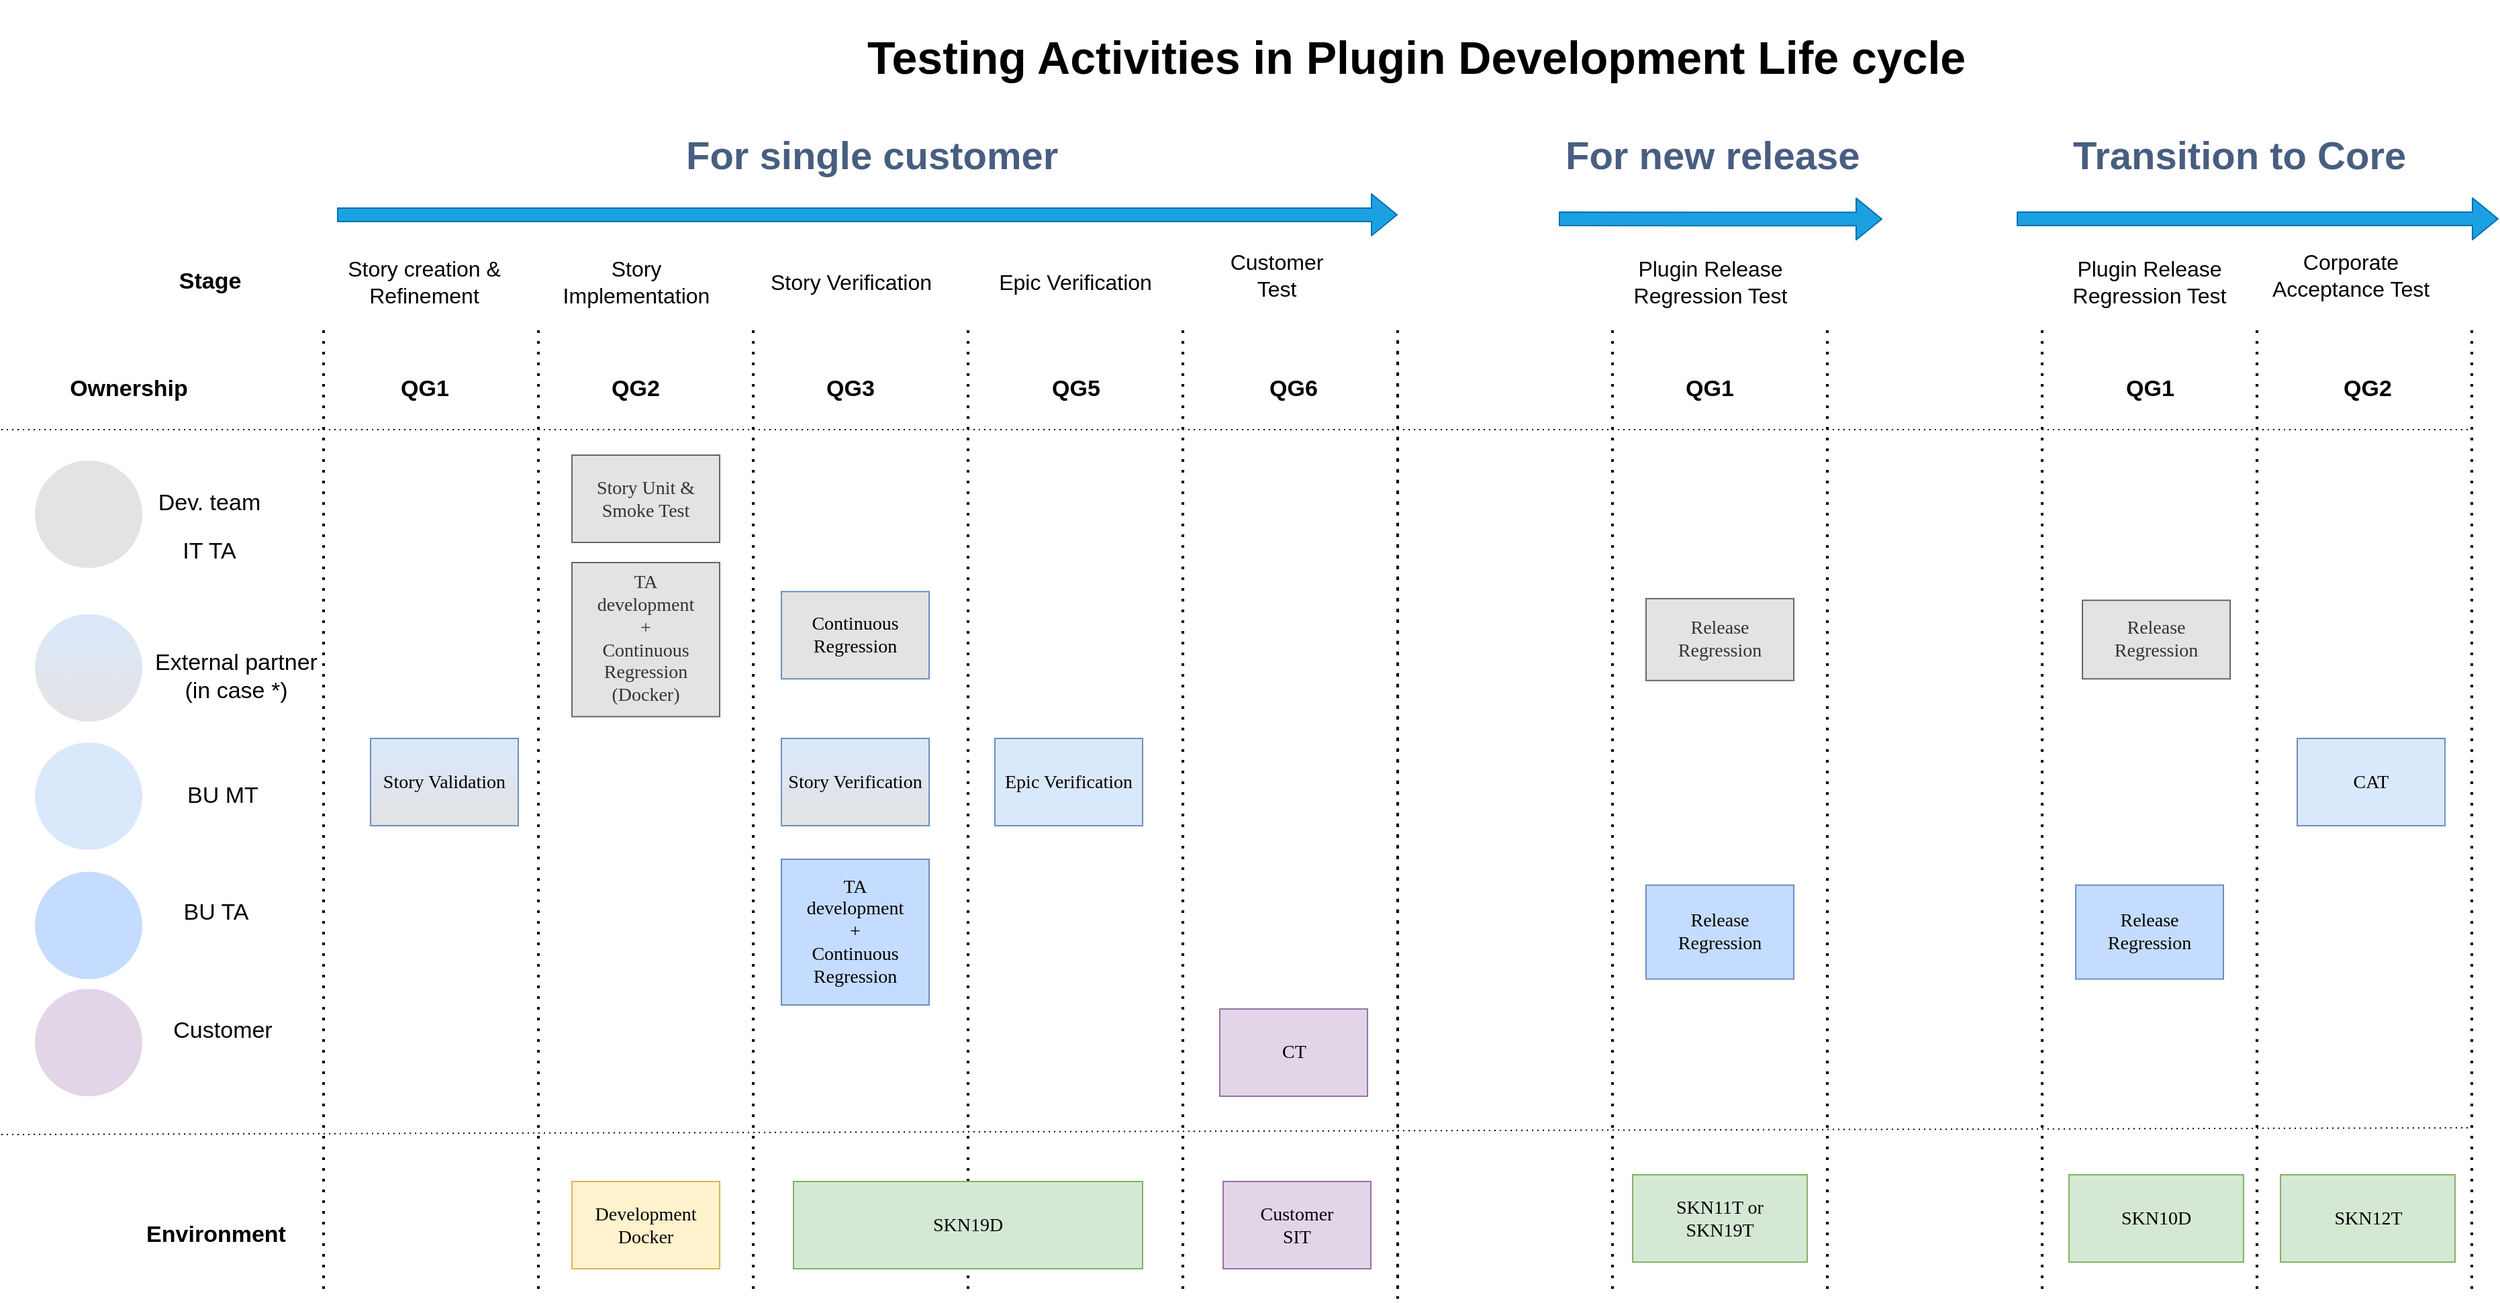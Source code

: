 <mxfile version="14.2.4" type="github">
  <diagram id="kgpKYQtTHZ0yAKxKKP6v" name="Page-1">
    <mxGraphModel dx="2031" dy="1130" grid="1" gridSize="10" guides="1" tooltips="1" connect="1" arrows="1" fold="1" page="1" pageScale="1" pageWidth="850" pageHeight="1100" math="0" shadow="0">
      <root>
        <mxCell id="0" />
        <mxCell id="1" parent="0" />
        <mxCell id="6u9HRy79YRFUqpu26OF2-1" value="" style="shape=flexArrow;endArrow=classic;html=1;fillColor=#1ba1e2;strokeColor=#006EAF;" parent="1" edge="1">
          <mxGeometry width="50" height="50" relative="1" as="geometry">
            <mxPoint x="250" y="480" as="sourcePoint" />
            <mxPoint x="1040" y="480" as="targetPoint" />
          </mxGeometry>
        </mxCell>
        <mxCell id="6u9HRy79YRFUqpu26OF2-2" value="" style="endArrow=none;dashed=1;html=1;dashPattern=1 3;strokeWidth=2;" parent="1" edge="1">
          <mxGeometry width="50" height="50" relative="1" as="geometry">
            <mxPoint x="240" y="1280" as="sourcePoint" />
            <mxPoint x="240" y="560" as="targetPoint" />
          </mxGeometry>
        </mxCell>
        <mxCell id="6u9HRy79YRFUqpu26OF2-3" value="" style="endArrow=none;dashed=1;html=1;dashPattern=1 3;strokeWidth=2;" parent="1" edge="1">
          <mxGeometry width="50" height="50" relative="1" as="geometry">
            <mxPoint x="400" y="1280" as="sourcePoint" />
            <mxPoint x="400" y="560" as="targetPoint" />
          </mxGeometry>
        </mxCell>
        <mxCell id="6u9HRy79YRFUqpu26OF2-4" value="" style="endArrow=none;dashed=1;html=1;dashPattern=1 3;strokeWidth=2;" parent="1" edge="1">
          <mxGeometry width="50" height="50" relative="1" as="geometry">
            <mxPoint x="560" y="1280" as="sourcePoint" />
            <mxPoint x="560" y="560" as="targetPoint" />
          </mxGeometry>
        </mxCell>
        <mxCell id="6u9HRy79YRFUqpu26OF2-5" value="" style="endArrow=none;dashed=1;html=1;dashPattern=1 3;strokeWidth=2;" parent="1" edge="1">
          <mxGeometry width="50" height="50" relative="1" as="geometry">
            <mxPoint x="720" y="1280" as="sourcePoint" />
            <mxPoint x="720" y="560" as="targetPoint" />
          </mxGeometry>
        </mxCell>
        <mxCell id="6u9HRy79YRFUqpu26OF2-6" value="" style="endArrow=none;dashed=1;html=1;dashPattern=1 3;strokeWidth=2;" parent="1" edge="1">
          <mxGeometry width="50" height="50" relative="1" as="geometry">
            <mxPoint x="880" y="1280" as="sourcePoint" />
            <mxPoint x="880" y="560" as="targetPoint" />
          </mxGeometry>
        </mxCell>
        <mxCell id="6u9HRy79YRFUqpu26OF2-7" value="" style="endArrow=none;dashed=1;html=1;dashPattern=1 3;strokeWidth=2;" parent="1" edge="1">
          <mxGeometry width="50" height="50" relative="1" as="geometry">
            <mxPoint x="1040" y="1280" as="sourcePoint" />
            <mxPoint x="1040" y="560" as="targetPoint" />
          </mxGeometry>
        </mxCell>
        <mxCell id="3nuBFxr9cyL0pnOWT2aG-7" value="Story Validation" style="rounded=0;whiteSpace=wrap;html=1;fontSize=14;fontFamily=Verdana;fillColor=#dae8fc;strokeColor=#6c8ebf;gradientColor=#E3E3E3;" parent="1" vertex="1">
          <mxGeometry x="275" y="870" width="110" height="65" as="geometry" />
        </mxCell>
        <mxCell id="6u9HRy79YRFUqpu26OF2-8" value="Ownership" style="text;html=1;strokeColor=none;fillColor=none;align=center;verticalAlign=middle;whiteSpace=wrap;rounded=0;fontStyle=1;fontSize=17;" parent="1" vertex="1">
          <mxGeometry x="10" y="590" width="170" height="40" as="geometry" />
        </mxCell>
        <mxCell id="6u9HRy79YRFUqpu26OF2-16" value="IT TA" style="text;html=1;strokeColor=none;fillColor=none;align=center;verticalAlign=middle;whiteSpace=wrap;rounded=0;fontSize=17;" parent="1" vertex="1">
          <mxGeometry x="100" y="718" width="110" height="25" as="geometry" />
        </mxCell>
        <mxCell id="6u9HRy79YRFUqpu26OF2-17" value="Dev. team" style="text;html=1;strokeColor=none;fillColor=none;align=center;verticalAlign=middle;whiteSpace=wrap;rounded=0;fontSize=17;" parent="1" vertex="1">
          <mxGeometry x="100" y="682.5" width="110" height="25" as="geometry" />
        </mxCell>
        <mxCell id="6u9HRy79YRFUqpu26OF2-18" value="BU MT" style="text;html=1;strokeColor=none;fillColor=none;align=center;verticalAlign=middle;whiteSpace=wrap;rounded=0;fontSize=17;" parent="1" vertex="1">
          <mxGeometry x="110" y="900.5" width="110" height="25" as="geometry" />
        </mxCell>
        <mxCell id="6u9HRy79YRFUqpu26OF2-19" value="Story Unit &amp;amp; Smoke Test" style="rounded=0;whiteSpace=wrap;html=1;fontFamily=Verdana;fontSize=14;strokeColor=#666666;fontColor=#333333;fillColor=#E3E3E3;" parent="1" vertex="1">
          <mxGeometry x="425" y="659" width="110" height="65" as="geometry" />
        </mxCell>
        <mxCell id="6u9HRy79YRFUqpu26OF2-22" value="Story Verification" style="rounded=0;whiteSpace=wrap;html=1;fontSize=14;fontFamily=Verdana;fillColor=#dae8fc;strokeColor=#6c8ebf;gradientDirection=south;gradientColor=#E3E3E3;" parent="1" vertex="1">
          <mxGeometry x="581" y="870" width="110" height="65" as="geometry" />
        </mxCell>
        <mxCell id="6u9HRy79YRFUqpu26OF2-23" value="TA&lt;br&gt;&lt;div&gt;development&lt;/div&gt;&lt;div&gt;+&lt;br&gt;&lt;/div&gt;&lt;div&gt;Continuous Regression (Docker)&lt;/div&gt;" style="rounded=0;whiteSpace=wrap;html=1;fontSize=14;fontFamily=Verdana;strokeColor=#666666;fontColor=#333333;fillColor=#E3E3E3;" parent="1" vertex="1">
          <mxGeometry x="425" y="739" width="110" height="114.75" as="geometry" />
        </mxCell>
        <mxCell id="6u9HRy79YRFUqpu26OF2-25" value="Continuous Regression" style="rounded=0;whiteSpace=wrap;html=1;fontSize=14;fontFamily=Verdana;strokeColor=#6c8ebf;fillColor=#E3E3E3;" parent="1" vertex="1">
          <mxGeometry x="581" y="760.625" width="110" height="65" as="geometry" />
        </mxCell>
        <mxCell id="6u9HRy79YRFUqpu26OF2-29" value="BU TA" style="text;html=1;strokeColor=none;fillColor=none;align=center;verticalAlign=middle;whiteSpace=wrap;rounded=0;fontSize=17;" parent="1" vertex="1">
          <mxGeometry x="105" y="987.5" width="110" height="25" as="geometry" />
        </mxCell>
        <mxCell id="6u9HRy79YRFUqpu26OF2-32" value="QG1" style="text;html=1;strokeColor=none;fillColor=none;align=center;verticalAlign=middle;whiteSpace=wrap;rounded=0;fontSize=17;fontStyle=1" parent="1" vertex="1">
          <mxGeometry x="282.5" y="590" width="65" height="40" as="geometry" />
        </mxCell>
        <mxCell id="6u9HRy79YRFUqpu26OF2-33" value="QG2" style="text;html=1;strokeColor=none;fillColor=none;align=center;verticalAlign=middle;whiteSpace=wrap;rounded=0;fontSize=17;fontStyle=1" parent="1" vertex="1">
          <mxGeometry x="440" y="590" width="65" height="40" as="geometry" />
        </mxCell>
        <mxCell id="6u9HRy79YRFUqpu26OF2-34" value="QG3" style="text;html=1;strokeColor=none;fillColor=none;align=center;verticalAlign=middle;whiteSpace=wrap;rounded=0;fontSize=17;fontStyle=1" parent="1" vertex="1">
          <mxGeometry x="600" y="590" width="65" height="40" as="geometry" />
        </mxCell>
        <mxCell id="6u9HRy79YRFUqpu26OF2-39" value="" style="endArrow=none;dashed=1;html=1;dashPattern=1 3;strokeWidth=1;fontSize=17;" parent="1" edge="1">
          <mxGeometry width="50" height="50" relative="1" as="geometry">
            <mxPoint y="1165" as="sourcePoint" />
            <mxPoint x="1840" y="1160" as="targetPoint" />
          </mxGeometry>
        </mxCell>
        <mxCell id="6u9HRy79YRFUqpu26OF2-45" value="&lt;h1&gt;Testing Activities in Plugin Development Life cycle&lt;/h1&gt;" style="text;html=1;strokeColor=none;fillColor=none;spacing=5;spacingTop=-20;whiteSpace=wrap;overflow=hidden;rounded=0;fontSize=17;" parent="1" vertex="1">
          <mxGeometry x="640" y="330" width="930" height="70" as="geometry" />
        </mxCell>
        <mxCell id="6u9HRy79YRFUqpu26OF2-46" value="QG5" style="text;html=1;strokeColor=none;fillColor=none;align=center;verticalAlign=middle;whiteSpace=wrap;rounded=0;fontSize=17;fontStyle=1" parent="1" vertex="1">
          <mxGeometry x="767.5" y="590" width="65" height="40" as="geometry" />
        </mxCell>
        <mxCell id="6u9HRy79YRFUqpu26OF2-48" value="Epic Verification" style="rounded=0;whiteSpace=wrap;html=1;fontFamily=Verdana;fontSize=14;fillColor=#dae8fc;strokeColor=#6c8ebf;" parent="1" vertex="1">
          <mxGeometry x="740" y="870" width="110" height="65" as="geometry" />
        </mxCell>
        <mxCell id="6u9HRy79YRFUqpu26OF2-49" value="QG6" style="text;html=1;strokeColor=none;fillColor=none;align=center;verticalAlign=middle;whiteSpace=wrap;rounded=0;fontSize=17;fontStyle=1" parent="1" vertex="1">
          <mxGeometry x="930" y="590" width="65" height="40" as="geometry" />
        </mxCell>
        <mxCell id="6u9HRy79YRFUqpu26OF2-51" value="Story creation &amp;amp; Refinement" style="text;html=1;strokeColor=none;fillColor=none;align=center;verticalAlign=middle;whiteSpace=wrap;rounded=0;fontSize=16;" parent="1" vertex="1">
          <mxGeometry x="245" y="520" width="140" height="20" as="geometry" />
        </mxCell>
        <mxCell id="6u9HRy79YRFUqpu26OF2-53" value="" style="endArrow=none;dashed=1;html=1;dashPattern=1 3;strokeWidth=1;fontSize=16;" parent="1" edge="1">
          <mxGeometry width="50" height="50" relative="1" as="geometry">
            <mxPoint y="640" as="sourcePoint" />
            <mxPoint x="1840" y="640" as="targetPoint" />
          </mxGeometry>
        </mxCell>
        <mxCell id="6u9HRy79YRFUqpu26OF2-55" value="Story Implementation" style="text;html=1;strokeColor=none;fillColor=none;align=center;verticalAlign=middle;whiteSpace=wrap;rounded=0;fontSize=16;" parent="1" vertex="1">
          <mxGeometry x="402.5" y="520" width="140" height="20" as="geometry" />
        </mxCell>
        <mxCell id="6u9HRy79YRFUqpu26OF2-56" value="Story Verification" style="text;html=1;strokeColor=none;fillColor=none;align=center;verticalAlign=middle;whiteSpace=wrap;rounded=0;fontSize=16;" parent="1" vertex="1">
          <mxGeometry x="562.5" y="520" width="140" height="20" as="geometry" />
        </mxCell>
        <mxCell id="6u9HRy79YRFUqpu26OF2-60" value="Epic Verification" style="text;html=1;strokeColor=none;fillColor=none;align=center;verticalAlign=middle;whiteSpace=wrap;rounded=0;fontSize=16;" parent="1" vertex="1">
          <mxGeometry x="730" y="520" width="140" height="20" as="geometry" />
        </mxCell>
        <mxCell id="t11BfAXbX9nfqwSB5EDf-2" value="&lt;font style=&quot;font-size: 17px;&quot;&gt;Stage&lt;/font&gt;" style="text;html=1;align=center;verticalAlign=middle;resizable=0;points=[];autosize=1;fontStyle=1;fontSize=17;" parent="1" vertex="1">
          <mxGeometry x="125" y="515" width="60" height="30" as="geometry" />
        </mxCell>
        <mxCell id="TedrvYYJf-PbsoNdMKIC-1" value="TA&lt;br&gt;&lt;div&gt;development&lt;/div&gt;&lt;div&gt;+&lt;br&gt;&lt;/div&gt;&lt;div&gt;Continuous Regression&lt;/div&gt;" style="rounded=0;whiteSpace=wrap;html=1;fontSize=14;fontFamily=Verdana;strokeColor=#6c8ebf;fillColor=#C4DCFF;" parent="1" vertex="1">
          <mxGeometry x="581" y="960" width="110" height="108.5" as="geometry" />
        </mxCell>
        <mxCell id="RdeGJBQ_vhTOfnHOWhH6-1" value="&lt;div&gt;Customer&lt;br&gt;&lt;/div&gt;&lt;div&gt;Test&lt;/div&gt;" style="text;html=1;strokeColor=none;fillColor=none;align=center;verticalAlign=middle;whiteSpace=wrap;rounded=0;fontSize=16;" vertex="1" parent="1">
          <mxGeometry x="880" y="515" width="140" height="20" as="geometry" />
        </mxCell>
        <mxCell id="RdeGJBQ_vhTOfnHOWhH6-2" value="CT" style="rounded=0;whiteSpace=wrap;html=1;fontFamily=Verdana;fontSize=14;fillColor=#e1d5e7;strokeColor=#9673a6;" vertex="1" parent="1">
          <mxGeometry x="907.5" y="1071.5" width="110" height="65" as="geometry" />
        </mxCell>
        <mxCell id="RdeGJBQ_vhTOfnHOWhH6-6" value="Environment" style="text;html=1;strokeColor=none;fillColor=none;align=center;verticalAlign=middle;whiteSpace=wrap;rounded=0;fontStyle=1;fontSize=17;" vertex="1" parent="1">
          <mxGeometry x="75" y="1220" width="170" height="40" as="geometry" />
        </mxCell>
        <mxCell id="RdeGJBQ_vhTOfnHOWhH6-8" value="&lt;div&gt;Development&lt;/div&gt;&lt;div&gt;Docker&lt;br&gt;&lt;/div&gt;" style="rounded=0;whiteSpace=wrap;html=1;fontSize=14;fontFamily=Verdana;fillColor=#fff2cc;strokeColor=#d6b656;" vertex="1" parent="1">
          <mxGeometry x="425" y="1200" width="110" height="65" as="geometry" />
        </mxCell>
        <mxCell id="RdeGJBQ_vhTOfnHOWhH6-11" value="&lt;div&gt;SKN19D&lt;br&gt;&lt;/div&gt;" style="rounded=0;whiteSpace=wrap;html=1;fontSize=14;fontFamily=Verdana;fillColor=#d5e8d4;strokeColor=#82b366;" vertex="1" parent="1">
          <mxGeometry x="590" y="1200" width="260" height="65" as="geometry" />
        </mxCell>
        <mxCell id="RdeGJBQ_vhTOfnHOWhH6-13" value="Customer&lt;br&gt;SIT" style="rounded=0;whiteSpace=wrap;html=1;fontSize=14;fontFamily=Verdana;fillColor=#e1d5e7;strokeColor=#9673a6;" vertex="1" parent="1">
          <mxGeometry x="910" y="1200" width="110" height="65" as="geometry" />
        </mxCell>
        <mxCell id="RdeGJBQ_vhTOfnHOWhH6-14" value="&lt;h1 style=&quot;font-size: 29px&quot;&gt;For single customer&lt;br style=&quot;font-size: 29px&quot;&gt;&lt;/h1&gt;" style="text;html=1;strokeColor=none;fillColor=none;spacing=5;spacingTop=-20;whiteSpace=wrap;overflow=hidden;rounded=0;fontSize=29;verticalAlign=top;fontColor=#485E80;" vertex="1" parent="1">
          <mxGeometry x="505" y="410" width="290" height="70" as="geometry" />
        </mxCell>
        <mxCell id="RdeGJBQ_vhTOfnHOWhH6-15" value="" style="shape=flexArrow;endArrow=classic;html=1;fillColor=#1ba1e2;strokeColor=#006EAF;entryX=0.831;entryY=1.045;entryDx=0;entryDy=0;entryPerimeter=0;" edge="1" parent="1" target="RdeGJBQ_vhTOfnHOWhH6-43">
          <mxGeometry width="50" height="50" relative="1" as="geometry">
            <mxPoint x="1160" y="483" as="sourcePoint" />
            <mxPoint x="1840.0" y="480" as="targetPoint" />
          </mxGeometry>
        </mxCell>
        <mxCell id="RdeGJBQ_vhTOfnHOWhH6-16" value="" style="endArrow=none;dashed=1;html=1;dashPattern=1 3;strokeWidth=2;" edge="1" parent="1">
          <mxGeometry width="50" height="50" relative="1" as="geometry">
            <mxPoint x="1040" y="1287.37" as="sourcePoint" />
            <mxPoint x="1040" y="567.37" as="targetPoint" />
          </mxGeometry>
        </mxCell>
        <mxCell id="RdeGJBQ_vhTOfnHOWhH6-17" value="" style="endArrow=none;dashed=1;html=1;dashPattern=1 3;strokeWidth=2;" edge="1" parent="1">
          <mxGeometry width="50" height="50" relative="1" as="geometry">
            <mxPoint x="1200" y="1280" as="sourcePoint" />
            <mxPoint x="1200" y="560" as="targetPoint" />
          </mxGeometry>
        </mxCell>
        <mxCell id="RdeGJBQ_vhTOfnHOWhH6-18" value="" style="endArrow=none;dashed=1;html=1;dashPattern=1 3;strokeWidth=2;" edge="1" parent="1">
          <mxGeometry width="50" height="50" relative="1" as="geometry">
            <mxPoint x="1360" y="1280" as="sourcePoint" />
            <mxPoint x="1360" y="560" as="targetPoint" />
          </mxGeometry>
        </mxCell>
        <mxCell id="RdeGJBQ_vhTOfnHOWhH6-19" value="" style="endArrow=none;dashed=1;html=1;dashPattern=1 3;strokeWidth=2;" edge="1" parent="1">
          <mxGeometry width="50" height="50" relative="1" as="geometry">
            <mxPoint x="1520" y="1280" as="sourcePoint" />
            <mxPoint x="1520" y="560" as="targetPoint" />
          </mxGeometry>
        </mxCell>
        <mxCell id="RdeGJBQ_vhTOfnHOWhH6-20" value="" style="endArrow=none;dashed=1;html=1;dashPattern=1 3;strokeWidth=2;" edge="1" parent="1">
          <mxGeometry width="50" height="50" relative="1" as="geometry">
            <mxPoint x="1680.0" y="1280" as="sourcePoint" />
            <mxPoint x="1680.0" y="560" as="targetPoint" />
          </mxGeometry>
        </mxCell>
        <mxCell id="RdeGJBQ_vhTOfnHOWhH6-21" value="" style="endArrow=none;dashed=1;html=1;dashPattern=1 3;strokeWidth=2;" edge="1" parent="1">
          <mxGeometry width="50" height="50" relative="1" as="geometry">
            <mxPoint x="1840.0" y="1280" as="sourcePoint" />
            <mxPoint x="1840.0" y="560" as="targetPoint" />
          </mxGeometry>
        </mxCell>
        <mxCell id="RdeGJBQ_vhTOfnHOWhH6-25" value="Release Regression" style="rounded=0;whiteSpace=wrap;html=1;fontSize=14;fontFamily=Verdana;strokeColor=#666666;fontColor=#333333;fillColor=#E3E3E3;" vertex="1" parent="1">
          <mxGeometry x="1225" y="765.875" width="110" height="61" as="geometry" />
        </mxCell>
        <mxCell id="RdeGJBQ_vhTOfnHOWhH6-28" value="QG1" style="text;html=1;strokeColor=none;fillColor=none;align=center;verticalAlign=middle;whiteSpace=wrap;rounded=0;fontSize=17;fontStyle=1" vertex="1" parent="1">
          <mxGeometry x="1240" y="590" width="65" height="40" as="geometry" />
        </mxCell>
        <mxCell id="RdeGJBQ_vhTOfnHOWhH6-30" value="QG1" style="text;html=1;strokeColor=none;fillColor=none;align=center;verticalAlign=middle;whiteSpace=wrap;rounded=0;fontSize=17;fontStyle=1" vertex="1" parent="1">
          <mxGeometry x="1567.5" y="590" width="65" height="40" as="geometry" />
        </mxCell>
        <mxCell id="RdeGJBQ_vhTOfnHOWhH6-32" value="QG2" style="text;html=1;strokeColor=none;fillColor=none;align=center;verticalAlign=middle;whiteSpace=wrap;rounded=0;fontSize=17;fontStyle=1" vertex="1" parent="1">
          <mxGeometry x="1730" y="590" width="65" height="40" as="geometry" />
        </mxCell>
        <mxCell id="RdeGJBQ_vhTOfnHOWhH6-34" value="Plugin Release &lt;br&gt;Regression Test" style="text;html=1;strokeColor=none;fillColor=none;align=center;verticalAlign=middle;whiteSpace=wrap;rounded=0;fontSize=16;" vertex="1" parent="1">
          <mxGeometry x="1202.5" y="520" width="140" height="20" as="geometry" />
        </mxCell>
        <mxCell id="RdeGJBQ_vhTOfnHOWhH6-36" value="Plugin Release &lt;br&gt;Regression Test" style="text;html=1;strokeColor=none;fillColor=none;align=center;verticalAlign=middle;whiteSpace=wrap;rounded=0;fontSize=16;" vertex="1" parent="1">
          <mxGeometry x="1530" y="520" width="140" height="20" as="geometry" />
        </mxCell>
        <mxCell id="RdeGJBQ_vhTOfnHOWhH6-37" value="Release Regression" style="rounded=0;whiteSpace=wrap;html=1;fontSize=14;fontFamily=Verdana;strokeColor=#6c8ebf;fillColor=#C4DCFF;" vertex="1" parent="1">
          <mxGeometry x="1225" y="979.25" width="110" height="70" as="geometry" />
        </mxCell>
        <mxCell id="RdeGJBQ_vhTOfnHOWhH6-38" value="Corporate Acceptance Test" style="text;html=1;strokeColor=none;fillColor=none;align=center;verticalAlign=middle;whiteSpace=wrap;rounded=0;fontSize=16;" vertex="1" parent="1">
          <mxGeometry x="1680" y="515" width="140" height="20" as="geometry" />
        </mxCell>
        <mxCell id="RdeGJBQ_vhTOfnHOWhH6-41" value="&lt;div&gt;SKN11T or&lt;br&gt;&lt;/div&gt;&lt;div&gt;SKN19T&lt;br&gt;&lt;/div&gt;" style="rounded=0;whiteSpace=wrap;html=1;fontSize=14;fontFamily=Verdana;fillColor=#d5e8d4;strokeColor=#82b366;" vertex="1" parent="1">
          <mxGeometry x="1215" y="1195" width="130" height="65" as="geometry" />
        </mxCell>
        <mxCell id="RdeGJBQ_vhTOfnHOWhH6-43" value="&lt;h1 style=&quot;font-size: 29px&quot;&gt;For new release&lt;br style=&quot;font-size: 29px&quot;&gt;&lt;/h1&gt;" style="text;html=1;strokeColor=none;fillColor=none;spacing=5;spacingTop=-20;whiteSpace=wrap;overflow=hidden;rounded=0;fontSize=29;verticalAlign=top;fontColor=#485E80;" vertex="1" parent="1">
          <mxGeometry x="1160" y="410" width="290" height="70" as="geometry" />
        </mxCell>
        <mxCell id="RdeGJBQ_vhTOfnHOWhH6-45" value="" style="shape=flexArrow;endArrow=classic;html=1;fillColor=#1ba1e2;strokeColor=#006EAF;" edge="1" parent="1">
          <mxGeometry width="50" height="50" relative="1" as="geometry">
            <mxPoint x="1501.0" y="483.0" as="sourcePoint" />
            <mxPoint x="1860" y="483" as="targetPoint" />
          </mxGeometry>
        </mxCell>
        <mxCell id="RdeGJBQ_vhTOfnHOWhH6-46" value="&lt;h1 style=&quot;font-size: 29px&quot;&gt;Transition to Core&lt;br style=&quot;font-size: 29px&quot;&gt;&lt;/h1&gt;" style="text;html=1;strokeColor=none;fillColor=none;spacing=5;spacingTop=-20;whiteSpace=wrap;overflow=hidden;rounded=0;fontSize=29;verticalAlign=top;fontColor=#485E80;" vertex="1" parent="1">
          <mxGeometry x="1537.5" y="410" width="290" height="70" as="geometry" />
        </mxCell>
        <mxCell id="RdeGJBQ_vhTOfnHOWhH6-47" value="Release Regression" style="rounded=0;whiteSpace=wrap;html=1;fontSize=14;fontFamily=Verdana;strokeColor=#666666;fontColor=#333333;fillColor=#E3E3E3;" vertex="1" parent="1">
          <mxGeometry x="1550" y="767.125" width="110" height="58.5" as="geometry" />
        </mxCell>
        <mxCell id="RdeGJBQ_vhTOfnHOWhH6-48" value="Release Regression" style="rounded=0;whiteSpace=wrap;html=1;fontSize=14;fontFamily=Verdana;strokeColor=#6c8ebf;fillColor=#C4DCFF;" vertex="1" parent="1">
          <mxGeometry x="1545" y="979.25" width="110" height="70" as="geometry" />
        </mxCell>
        <mxCell id="RdeGJBQ_vhTOfnHOWhH6-49" value="SKN10D" style="rounded=0;whiteSpace=wrap;html=1;fontSize=14;fontFamily=Verdana;fillColor=#d5e8d4;strokeColor=#82b366;" vertex="1" parent="1">
          <mxGeometry x="1540" y="1195" width="130" height="65" as="geometry" />
        </mxCell>
        <mxCell id="RdeGJBQ_vhTOfnHOWhH6-50" value="CAT" style="rounded=0;whiteSpace=wrap;html=1;fontFamily=Verdana;fontSize=14;fillColor=#dae8fc;strokeColor=#6c8ebf;" vertex="1" parent="1">
          <mxGeometry x="1710" y="870" width="110" height="65" as="geometry" />
        </mxCell>
        <mxCell id="RdeGJBQ_vhTOfnHOWhH6-51" value="SKN12T" style="rounded=0;whiteSpace=wrap;html=1;fontSize=14;fontFamily=Verdana;fillColor=#d5e8d4;strokeColor=#82b366;" vertex="1" parent="1">
          <mxGeometry x="1697.5" y="1195" width="130" height="65" as="geometry" />
        </mxCell>
        <mxCell id="RdeGJBQ_vhTOfnHOWhH6-52" value="" style="ellipse;whiteSpace=wrap;html=1;aspect=fixed;fontSize=29;fontColor=#485E80;fillColor=#C4DCFF;flipV=1;flipH=1;strokeColor=none;" vertex="1" parent="1">
          <mxGeometry x="25" y="969.25" width="80" height="80" as="geometry" />
        </mxCell>
        <mxCell id="RdeGJBQ_vhTOfnHOWhH6-54" value="" style="ellipse;whiteSpace=wrap;html=1;aspect=fixed;fillColor=#dae8fc;fontSize=29;flipV=1;flipH=1;strokeColor=none;" vertex="1" parent="1">
          <mxGeometry x="25" y="873" width="80" height="80" as="geometry" />
        </mxCell>
        <mxCell id="RdeGJBQ_vhTOfnHOWhH6-55" value="" style="ellipse;whiteSpace=wrap;html=1;aspect=fixed;gradientColor=none;fontSize=29;fontColor=#485E80;fillColor=#E3E3E3;flipV=1;flipH=1;strokeColor=none;" vertex="1" parent="1">
          <mxGeometry x="25" y="663" width="80" height="80" as="geometry" />
        </mxCell>
        <mxCell id="RdeGJBQ_vhTOfnHOWhH6-57" value="" style="ellipse;whiteSpace=wrap;html=1;aspect=fixed;fillColor=#e1d5e7;fontSize=29;flipV=1;flipH=1;strokeColor=none;" vertex="1" parent="1">
          <mxGeometry x="25" y="1056.5" width="80" height="80" as="geometry" />
        </mxCell>
        <mxCell id="RdeGJBQ_vhTOfnHOWhH6-60" value="Customer" style="text;html=1;strokeColor=none;fillColor=none;align=center;verticalAlign=middle;whiteSpace=wrap;rounded=0;fontSize=17;" vertex="1" parent="1">
          <mxGeometry x="110" y="1075" width="110" height="25" as="geometry" />
        </mxCell>
        <mxCell id="RdeGJBQ_vhTOfnHOWhH6-66" value="" style="ellipse;whiteSpace=wrap;html=1;aspect=fixed;fillColor=#dae8fc;fontSize=29;flipV=1;flipH=1;strokeColor=none;gradientColor=#E3E3E3;gradientDirection=north;" vertex="1" parent="1">
          <mxGeometry x="25" y="777.38" width="80" height="80" as="geometry" />
        </mxCell>
        <mxCell id="RdeGJBQ_vhTOfnHOWhH6-68" value="External partner (in case *)" style="text;html=1;strokeColor=none;fillColor=none;align=center;verticalAlign=middle;whiteSpace=wrap;rounded=0;fontSize=17;" vertex="1" parent="1">
          <mxGeometry x="105" y="811" width="140" height="25" as="geometry" />
        </mxCell>
      </root>
    </mxGraphModel>
  </diagram>
</mxfile>
